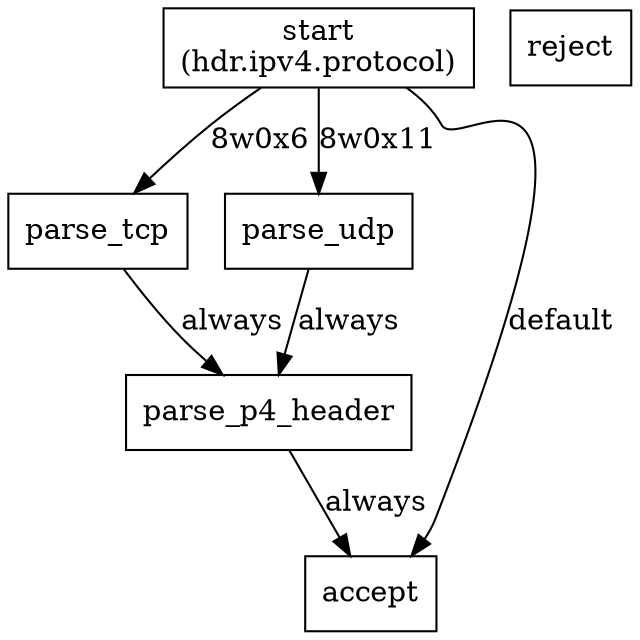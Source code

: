 digraph EgressParser{
start [shape=rectangle,label="start
(hdr.ipv4.protocol)"]
parse_tcp [shape=rectangle,label="parse_tcp"]
parse_udp [shape=rectangle,label="parse_udp"]
parse_p4_header [shape=rectangle,label="parse_p4_header"]
accept [shape=rectangle,label="accept"]
reject [shape=rectangle,label="reject"]
start -> parse_tcp [label="8w0x6"]
start -> parse_udp [label="8w0x11"]
start -> accept [label="default"]
parse_tcp -> parse_p4_header [label="always"]
parse_udp -> parse_p4_header [label="always"]
parse_p4_header -> accept [label="always"]
}
